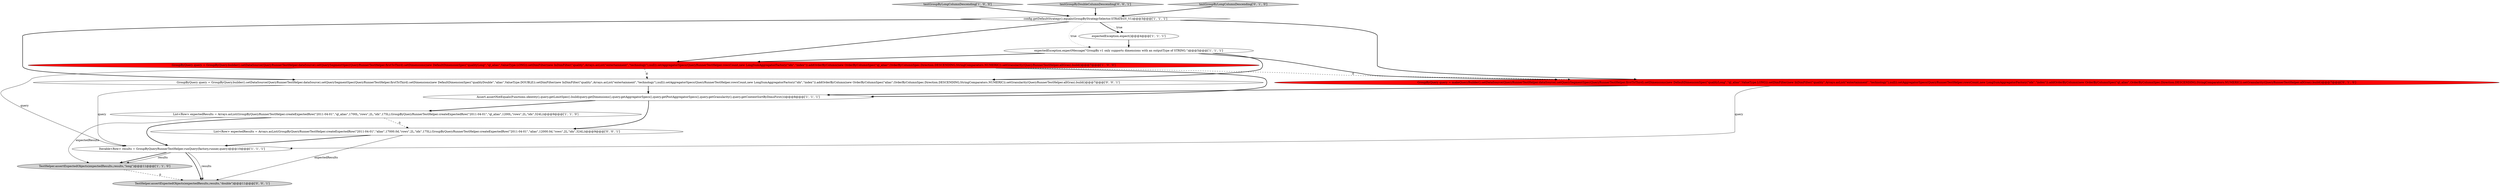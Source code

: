 digraph {
3 [style = filled, label = "expectedException.expectMessage(\"GroupBy v1 only supports dimensions with an outputType of STRING.\")@@@5@@@['1', '1', '1']", fillcolor = white, shape = ellipse image = "AAA0AAABBB1BBB"];
5 [style = filled, label = "expectedException.expect()@@@4@@@['1', '1', '1']", fillcolor = white, shape = ellipse image = "AAA0AAABBB1BBB"];
7 [style = filled, label = "testGroupByLongColumnDescending['1', '0', '0']", fillcolor = lightgray, shape = diamond image = "AAA0AAABBB1BBB"];
6 [style = filled, label = "Iterable<Row> results = GroupByQueryRunnerTestHelper.runQuery(factory,runner,query)@@@10@@@['1', '1', '1']", fillcolor = white, shape = ellipse image = "AAA0AAABBB1BBB"];
4 [style = filled, label = "List<Row> expectedResults = Arrays.asList(GroupByQueryRunnerTestHelper.createExpectedRow(\"2011-04-01\",\"ql_alias\",1700L,\"rows\",2L,\"idx\",175L),GroupByQueryRunnerTestHelper.createExpectedRow(\"2011-04-01\",\"ql_alias\",1200L,\"rows\",2L,\"idx\",324L))@@@9@@@['1', '1', '0']", fillcolor = white, shape = ellipse image = "AAA0AAABBB1BBB"];
2 [style = filled, label = "TestHelper.assertExpectedObjects(expectedResults,results,\"long\")@@@11@@@['1', '1', '0']", fillcolor = lightgray, shape = ellipse image = "AAA0AAABBB1BBB"];
11 [style = filled, label = "TestHelper.assertExpectedObjects(expectedResults,results,\"double\")@@@11@@@['0', '0', '1']", fillcolor = lightgray, shape = ellipse image = "AAA0AAABBB3BBB"];
12 [style = filled, label = "List<Row> expectedResults = Arrays.asList(GroupByQueryRunnerTestHelper.createExpectedRow(\"2011-04-01\",\"alias\",17000.0d,\"rows\",2L,\"idx\",175L),GroupByQueryRunnerTestHelper.createExpectedRow(\"2011-04-01\",\"alias\",12000.0d,\"rows\",2L,\"idx\",324L))@@@9@@@['0', '0', '1']", fillcolor = white, shape = ellipse image = "AAA0AAABBB3BBB"];
14 [style = filled, label = "testGroupByDoubleColumnDescending['0', '0', '1']", fillcolor = lightgray, shape = diamond image = "AAA0AAABBB3BBB"];
0 [style = filled, label = "GroupByQuery query = GroupByQuery.builder().setDataSource(QueryRunnerTestHelper.dataSource).setQuerySegmentSpec(QueryRunnerTestHelper.firstToThird).setDimensions(new DefaultDimensionSpec(\"qualityLong\",\"ql_alias\",ValueType.LONG)).setDimFilter(new InDimFilter(\"quality\",Arrays.asList(\"entertainment\",\"technology\"),null)).setAggregatorSpecs(QueryRunnerTestHelper.rowsCount,new LongSumAggregatorFactory(\"idx\",\"index\")).addOrderByColumn(new OrderByColumnSpec(\"ql_alias\",OrderByColumnSpec.Direction.DESCENDING,StringComparators.NUMERIC)).setGranularity(QueryRunnerTestHelper.allGran).build()@@@7@@@['1', '0', '0']", fillcolor = red, shape = ellipse image = "AAA1AAABBB1BBB"];
8 [style = filled, label = "config.getDefaultStrategy().equals(GroupByStrategySelector.STRATEGY_V1)@@@3@@@['1', '1', '1']", fillcolor = white, shape = diamond image = "AAA0AAABBB1BBB"];
10 [style = filled, label = "testGroupByLongColumnDescending['0', '1', '0']", fillcolor = lightgray, shape = diamond image = "AAA0AAABBB2BBB"];
13 [style = filled, label = "GroupByQuery query = GroupByQuery.builder().setDataSource(QueryRunnerTestHelper.dataSource).setQuerySegmentSpec(QueryRunnerTestHelper.firstToThird).setDimensions(new DefaultDimensionSpec(\"qualityDouble\",\"alias\",ValueType.DOUBLE)).setDimFilter(new InDimFilter(\"quality\",Arrays.asList(\"entertainment\",\"technology\"),null)).setAggregatorSpecs(QueryRunnerTestHelper.rowsCount,new LongSumAggregatorFactory(\"idx\",\"index\")).addOrderByColumn(new OrderByColumnSpec(\"alias\",OrderByColumnSpec.Direction.DESCENDING,StringComparators.NUMERIC)).setGranularity(QueryRunnerTestHelper.allGran).build()@@@7@@@['0', '0', '1']", fillcolor = white, shape = ellipse image = "AAA0AAABBB3BBB"];
9 [style = filled, label = "GroupByQuery query = makeQueryBuilder().setDataSource(QueryRunnerTestHelper.dataSource).setQuerySegmentSpec(QueryRunnerTestHelper.firstToThird).setDimensions(new DefaultDimensionSpec(\"qualityLong\",\"ql_alias\",ValueType.LONG)).setDimFilter(new InDimFilter(\"quality\",Arrays.asList(\"entertainment\",\"technology\"),null)).setAggregatorSpecs(QueryRunnerTestHelper.rowsCount,new LongSumAggregatorFactory(\"idx\",\"index\")).addOrderByColumn(new OrderByColumnSpec(\"ql_alias\",OrderByColumnSpec.Direction.DESCENDING,StringComparators.NUMERIC)).setGranularity(QueryRunnerTestHelper.allGran).build()@@@7@@@['0', '1', '0']", fillcolor = red, shape = ellipse image = "AAA1AAABBB2BBB"];
1 [style = filled, label = "Assert.assertNotEquals(Functions.identity(),query.getLimitSpec().build(query.getDimensions(),query.getAggregatorSpecs(),query.getPostAggregatorSpecs(),query.getGranularity(),query.getContextSortByDimsFirst()))@@@8@@@['1', '1', '1']", fillcolor = white, shape = ellipse image = "AAA0AAABBB1BBB"];
5->3 [style = bold, label=""];
1->4 [style = bold, label=""];
12->11 [style = solid, label="expectedResults"];
4->6 [style = bold, label=""];
0->6 [style = solid, label="query"];
9->6 [style = solid, label="query"];
4->2 [style = solid, label="expectedResults"];
7->8 [style = bold, label=""];
12->6 [style = bold, label=""];
13->6 [style = solid, label="query"];
8->3 [style = dotted, label="true"];
13->1 [style = bold, label=""];
3->0 [style = bold, label=""];
4->12 [style = dashed, label="0"];
6->2 [style = bold, label=""];
8->0 [style = bold, label=""];
3->9 [style = bold, label=""];
8->5 [style = bold, label=""];
10->8 [style = bold, label=""];
8->5 [style = dotted, label="true"];
0->1 [style = bold, label=""];
6->11 [style = bold, label=""];
0->13 [style = dashed, label="0"];
6->11 [style = solid, label="results"];
8->9 [style = bold, label=""];
1->12 [style = bold, label=""];
3->13 [style = bold, label=""];
2->11 [style = dashed, label="0"];
14->8 [style = bold, label=""];
0->9 [style = dashed, label="0"];
9->1 [style = bold, label=""];
8->13 [style = bold, label=""];
6->2 [style = solid, label="results"];
}
